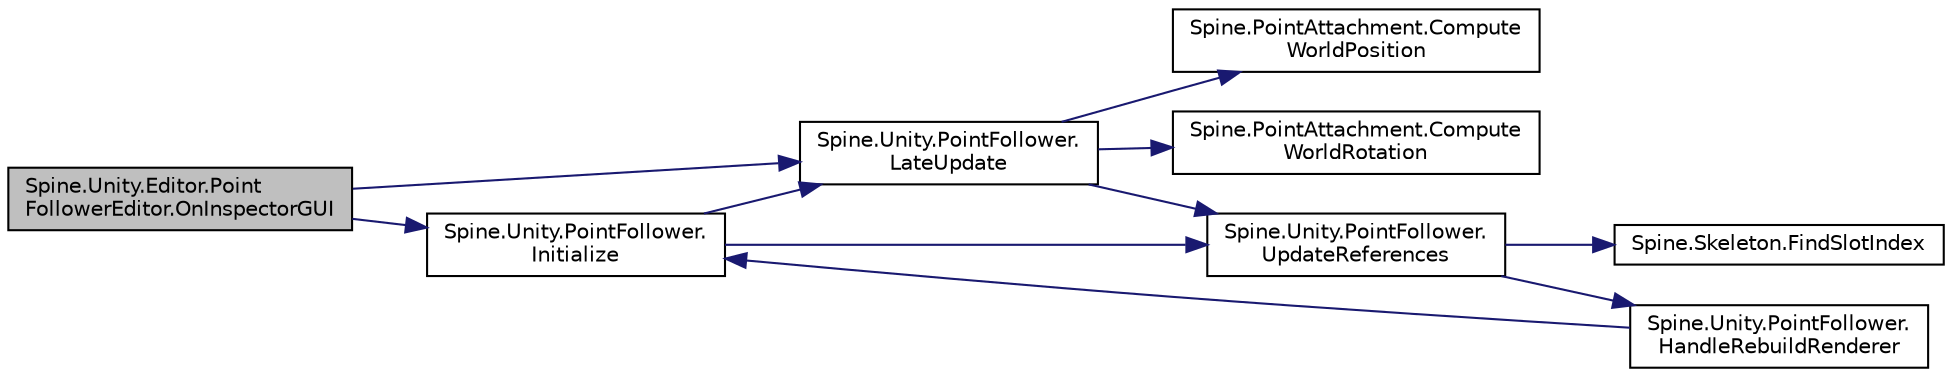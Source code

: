 digraph "Spine.Unity.Editor.PointFollowerEditor.OnInspectorGUI"
{
 // LATEX_PDF_SIZE
  edge [fontname="Helvetica",fontsize="10",labelfontname="Helvetica",labelfontsize="10"];
  node [fontname="Helvetica",fontsize="10",shape=record];
  rankdir="LR";
  Node1 [label="Spine.Unity.Editor.Point\lFollowerEditor.OnInspectorGUI",height=0.2,width=0.4,color="black", fillcolor="grey75", style="filled", fontcolor="black",tooltip=" "];
  Node1 -> Node2 [color="midnightblue",fontsize="10",style="solid"];
  Node2 [label="Spine.Unity.PointFollower.\lInitialize",height=0.2,width=0.4,color="black", fillcolor="white", style="filled",URL="$class_spine_1_1_unity_1_1_point_follower.html#a69f6add14f83be49f5c5b97c6763fa03",tooltip=" "];
  Node2 -> Node3 [color="midnightblue",fontsize="10",style="solid"];
  Node3 [label="Spine.Unity.PointFollower.\lLateUpdate",height=0.2,width=0.4,color="black", fillcolor="white", style="filled",URL="$class_spine_1_1_unity_1_1_point_follower.html#a2c50158c9153fd1a6894f31876bf07d9",tooltip=" "];
  Node3 -> Node4 [color="midnightblue",fontsize="10",style="solid"];
  Node4 [label="Spine.PointAttachment.Compute\lWorldPosition",height=0.2,width=0.4,color="black", fillcolor="white", style="filled",URL="$class_spine_1_1_point_attachment.html#af707129ef2f4326fa176b55c8944d2a4",tooltip=" "];
  Node3 -> Node5 [color="midnightblue",fontsize="10",style="solid"];
  Node5 [label="Spine.PointAttachment.Compute\lWorldRotation",height=0.2,width=0.4,color="black", fillcolor="white", style="filled",URL="$class_spine_1_1_point_attachment.html#a62471f0abf986ae7b095152a17ae5f99",tooltip=" "];
  Node3 -> Node6 [color="midnightblue",fontsize="10",style="solid"];
  Node6 [label="Spine.Unity.PointFollower.\lUpdateReferences",height=0.2,width=0.4,color="black", fillcolor="white", style="filled",URL="$class_spine_1_1_unity_1_1_point_follower.html#a6d78706cb12f1e84a9e43fd376bea797",tooltip=" "];
  Node6 -> Node7 [color="midnightblue",fontsize="10",style="solid"];
  Node7 [label="Spine.Skeleton.FindSlotIndex",height=0.2,width=0.4,color="black", fillcolor="white", style="filled",URL="$class_spine_1_1_skeleton.html#ab89442a0b2114e2f9f3da38efcef210d",tooltip="-1 if the bone was not found."];
  Node6 -> Node8 [color="midnightblue",fontsize="10",style="solid"];
  Node8 [label="Spine.Unity.PointFollower.\lHandleRebuildRenderer",height=0.2,width=0.4,color="black", fillcolor="white", style="filled",URL="$class_spine_1_1_unity_1_1_point_follower.html#a13504442c1380d0fb86c690b20e37312",tooltip=" "];
  Node8 -> Node2 [color="midnightblue",fontsize="10",style="solid"];
  Node2 -> Node6 [color="midnightblue",fontsize="10",style="solid"];
  Node1 -> Node3 [color="midnightblue",fontsize="10",style="solid"];
}
